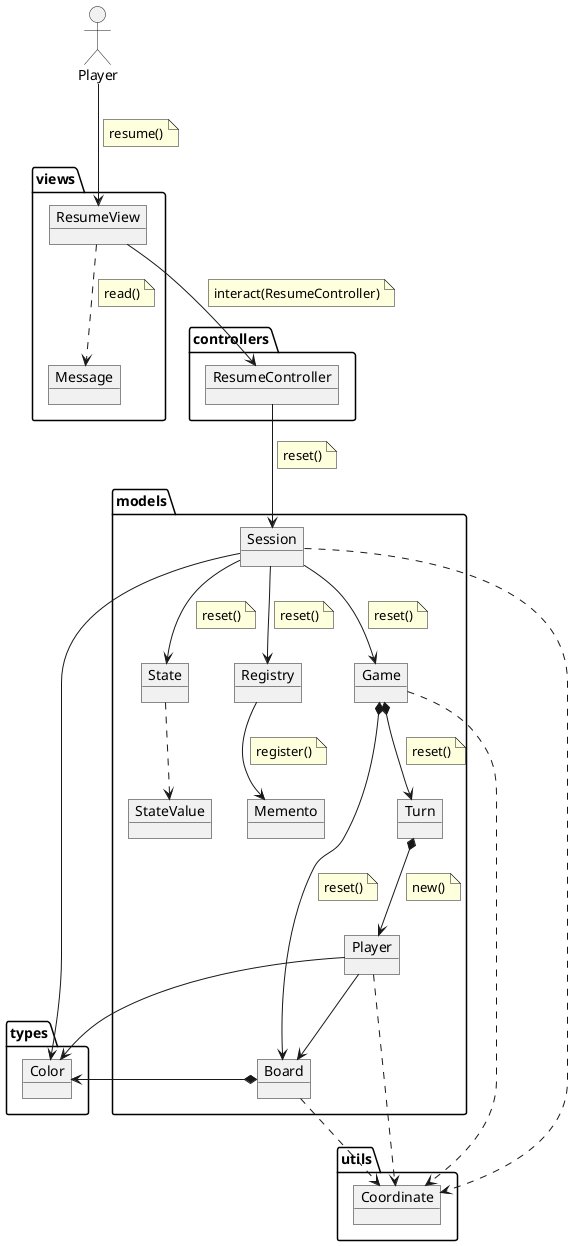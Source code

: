 @startuml resume
allow_mixing

actor :Player: as Playerr

package controllers  {

    object ResumeController{

    }
}

package models  {

    object Board{

    }

    object Game{

    }

    object Turn{

    }
    
    object Memento {
    }
    
    object Session{
    }
    
    object State{
    }
    
    object StateValue{
    }
    
    object Registry {
    }
    
    object Player{

    }
}

package types  {

    object Color{

    }
}

package utils  {

    object Coordinate{

    }

}


package views {

    object ResumeView{

    }

    object Message{

    }
}

Playerr --> ResumeView
note on link
    resume()
end note
ResumeView --> ResumeController
note on link
    interact(ResumeController)
end note
ResumeView ..> Message
note on link
    read()
end note
ResumeController --> Session
note on link
    reset()
end note
Session --> Game
note on link
    reset()
end note
Session --> State
note on link
    reset()
end note
Session --> Registry
note on link
    reset()
end note
Registry --> Memento
note on link
    register()
end note
Game *-down-> Turn
note on link
    reset()
end note
Game *-down-> Board
note on link
    reset()
end note


Session ..> Coordinate
Session --> Color
State ..> StateValue
Board ..> Coordinate
Board *-> Color
Game ..> Coordinate
Player ..> Coordinate
Player --> Board
Player --> Color
Turn *-down-> Player
note on link
    new()
end note
@enduml